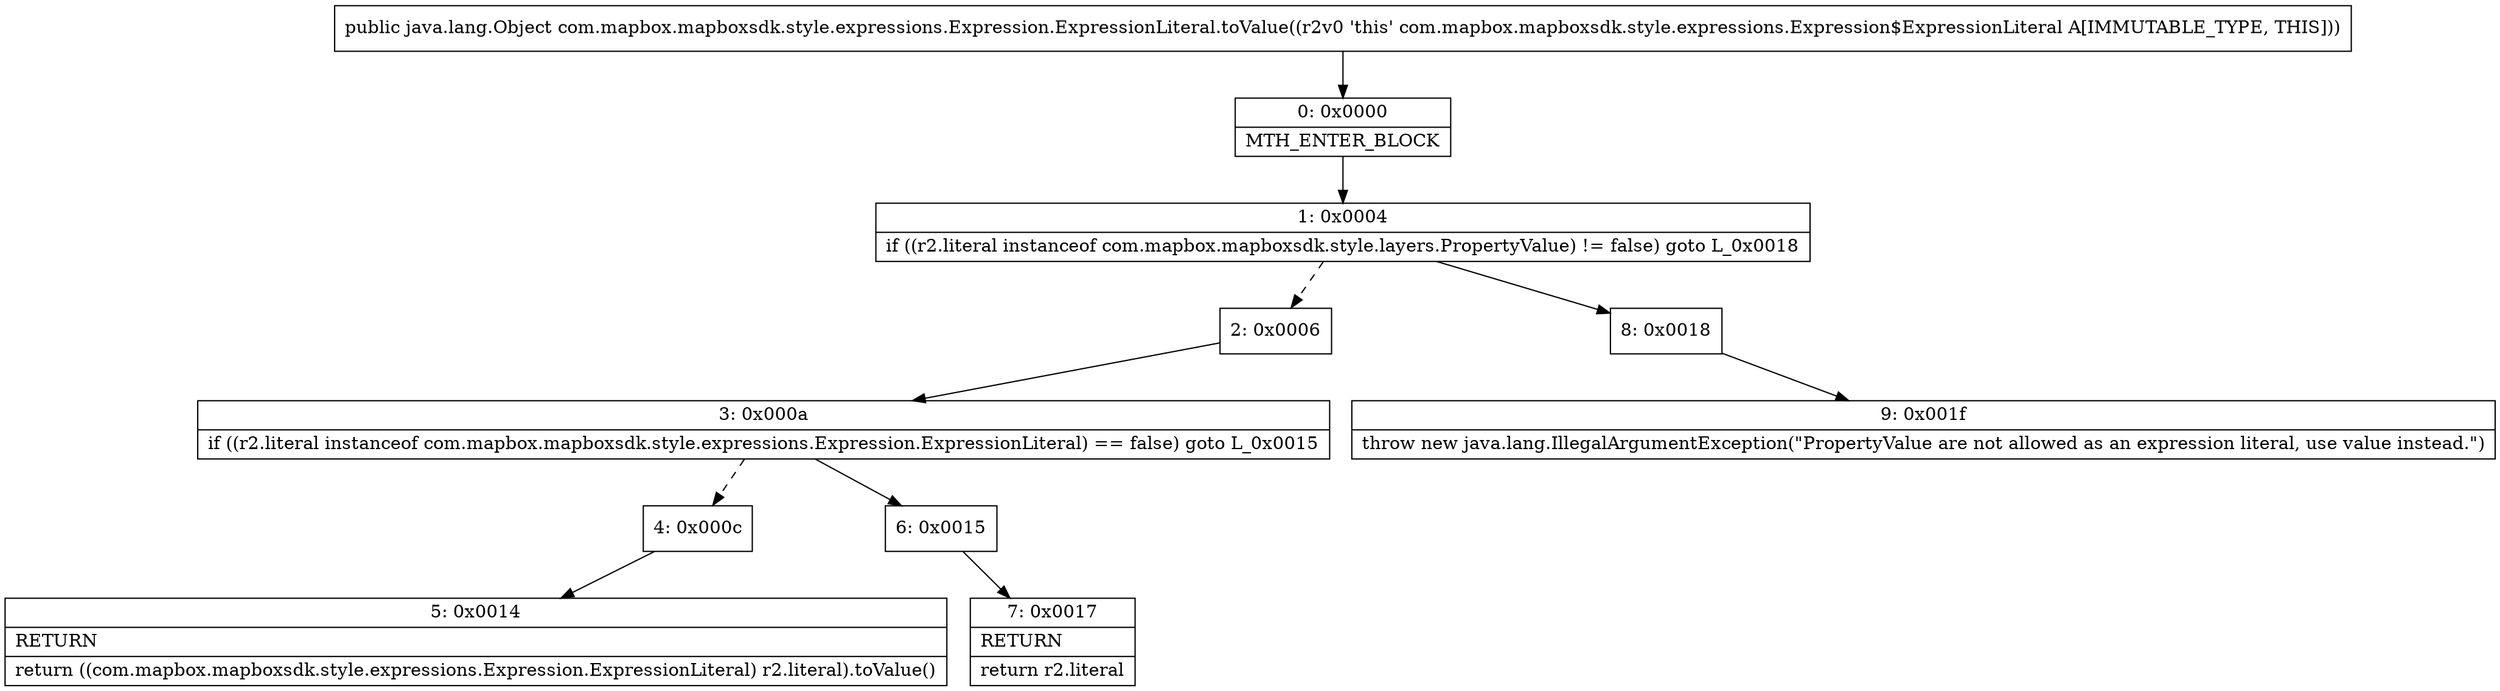 digraph "CFG forcom.mapbox.mapboxsdk.style.expressions.Expression.ExpressionLiteral.toValue()Ljava\/lang\/Object;" {
Node_0 [shape=record,label="{0\:\ 0x0000|MTH_ENTER_BLOCK\l}"];
Node_1 [shape=record,label="{1\:\ 0x0004|if ((r2.literal instanceof com.mapbox.mapboxsdk.style.layers.PropertyValue) != false) goto L_0x0018\l}"];
Node_2 [shape=record,label="{2\:\ 0x0006}"];
Node_3 [shape=record,label="{3\:\ 0x000a|if ((r2.literal instanceof com.mapbox.mapboxsdk.style.expressions.Expression.ExpressionLiteral) == false) goto L_0x0015\l}"];
Node_4 [shape=record,label="{4\:\ 0x000c}"];
Node_5 [shape=record,label="{5\:\ 0x0014|RETURN\l|return ((com.mapbox.mapboxsdk.style.expressions.Expression.ExpressionLiteral) r2.literal).toValue()\l}"];
Node_6 [shape=record,label="{6\:\ 0x0015}"];
Node_7 [shape=record,label="{7\:\ 0x0017|RETURN\l|return r2.literal\l}"];
Node_8 [shape=record,label="{8\:\ 0x0018}"];
Node_9 [shape=record,label="{9\:\ 0x001f|throw new java.lang.IllegalArgumentException(\"PropertyValue are not allowed as an expression literal, use value instead.\")\l}"];
MethodNode[shape=record,label="{public java.lang.Object com.mapbox.mapboxsdk.style.expressions.Expression.ExpressionLiteral.toValue((r2v0 'this' com.mapbox.mapboxsdk.style.expressions.Expression$ExpressionLiteral A[IMMUTABLE_TYPE, THIS])) }"];
MethodNode -> Node_0;
Node_0 -> Node_1;
Node_1 -> Node_2[style=dashed];
Node_1 -> Node_8;
Node_2 -> Node_3;
Node_3 -> Node_4[style=dashed];
Node_3 -> Node_6;
Node_4 -> Node_5;
Node_6 -> Node_7;
Node_8 -> Node_9;
}


